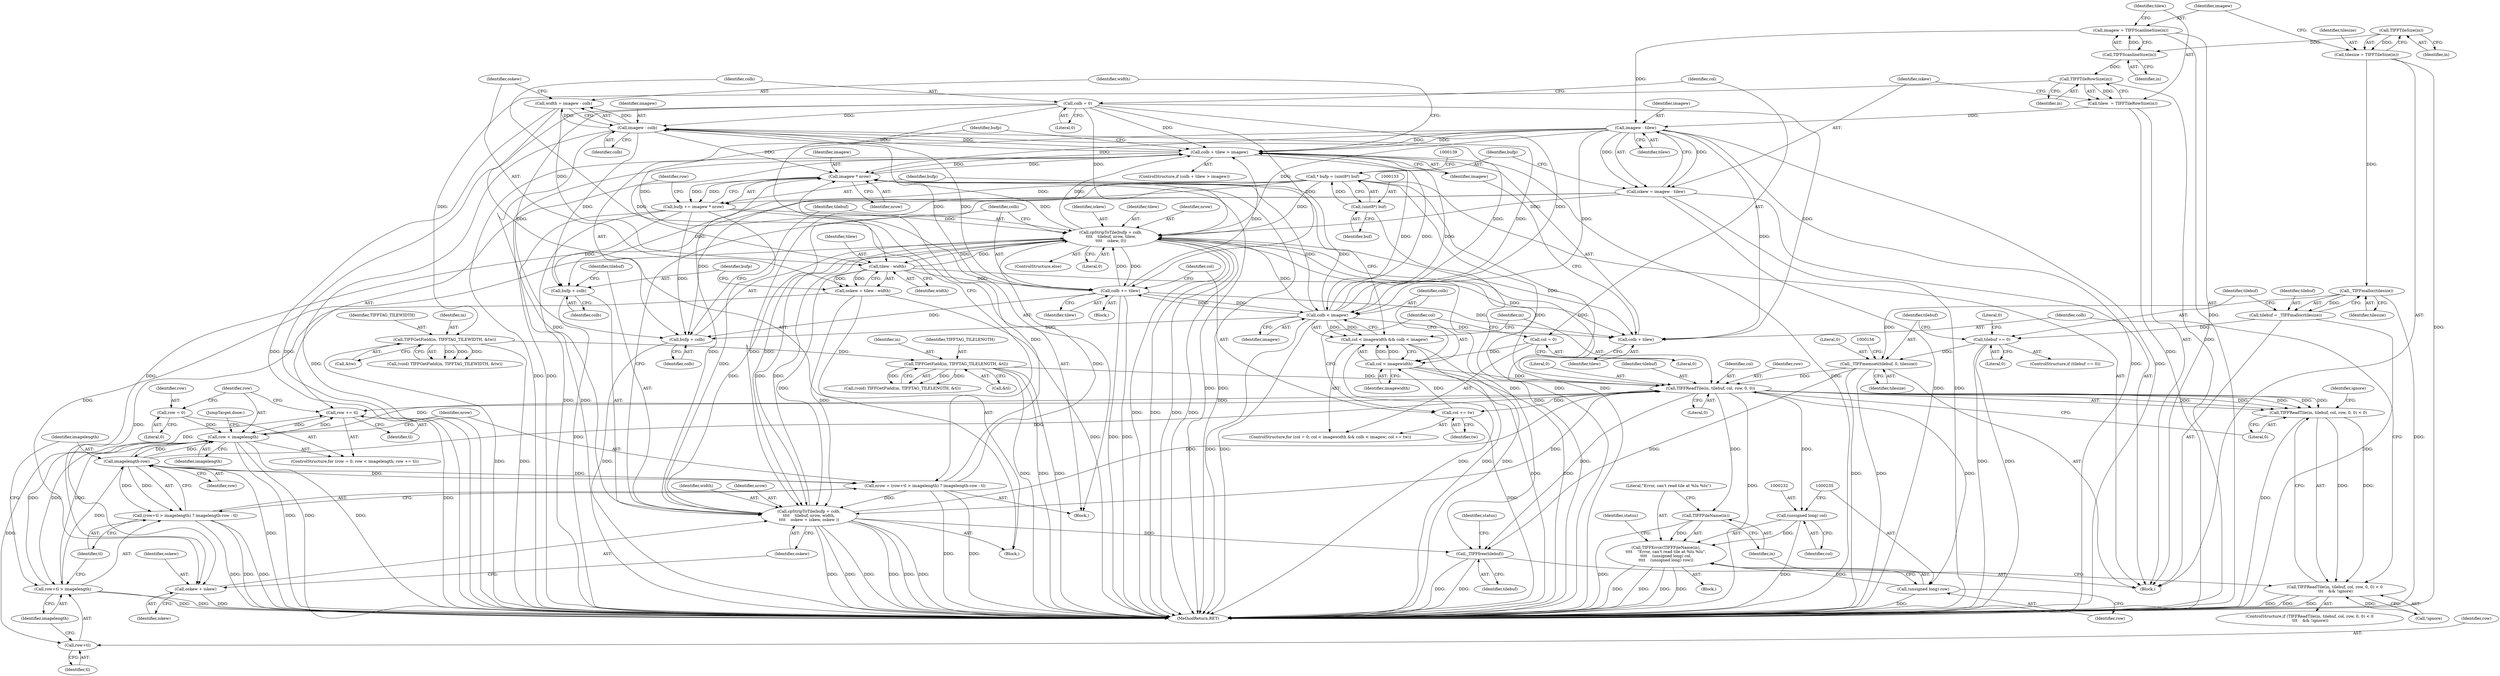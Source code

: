 digraph "0_libtiff_5ad9d8016fbb60109302d558f7edb2cb2a3bb8e3@integer" {
"1000249" [label="(Call,width = imagew - colb)"];
"1000251" [label="(Call,imagew - colb)"];
"1000242" [label="(Call,colb + tilew > imagew)"];
"1000281" [label="(Call,colb += tilew)"];
"1000257" [label="(Call,tilew - width)"];
"1000126" [label="(Call,imagew - tilew)"];
"1000114" [label="(Call,imagew = TIFFScanlineSize(in))"];
"1000116" [label="(Call,TIFFScanlineSize(in))"];
"1000110" [label="(Call,TIFFTileSize(in))"];
"1000119" [label="(Call,tilew  = TIFFTileRowSize(in))"];
"1000121" [label="(Call,TIFFTileRowSize(in))"];
"1000272" [label="(Call,cpStripToTile(bufp + colb,\n\t\t\t\t    tilebuf, nrow, tilew,\n\t\t\t\t    iskew, 0))"];
"1000284" [label="(Call,bufp += imagew * nrow)"];
"1000286" [label="(Call,imagew * nrow)"];
"1000206" [label="(Call,colb < imagew)"];
"1000194" [label="(Call,colb = 0)"];
"1000181" [label="(Call,nrow = (row+tl > imagelength) ? imagelength-row : tl)"];
"1000189" [label="(Call,imagelength-row)"];
"1000184" [label="(Call,row+tl > imagelength)"];
"1000173" [label="(Call,row < imagelength)"];
"1000170" [label="(Call,row = 0)"];
"1000176" [label="(Call,row += tl)"];
"1000216" [label="(Call,TIFFReadTile(in, tilebuf, col, row, 0, 0))"];
"1000164" [label="(Call,TIFFGetField(in, TIFFTAG_TILELENGTH, &tl))"];
"1000157" [label="(Call,TIFFGetField(in, TIFFTAG_TILEWIDTH, &tw))"];
"1000151" [label="(Call,_TIFFmemset(tilebuf, 0, tilesize))"];
"1000146" [label="(Call,tilebuf == 0)"];
"1000141" [label="(Call,tilebuf = _TIFFmalloc(tilesize))"];
"1000143" [label="(Call,_TIFFmalloc(tilesize))"];
"1000108" [label="(Call,tilesize = TIFFTileSize(in))"];
"1000260" [label="(Call,cpStripToTile(bufp + colb,\n\t\t\t\t    tilebuf, nrow, width,\n\t\t\t\t    oskew + iskew, oskew ))"];
"1000130" [label="(Call,* bufp = (uint8*) buf)"];
"1000132" [label="(Call,(uint8*) buf)"];
"1000255" [label="(Call,oskew = tilew - width)"];
"1000124" [label="(Call,iskew = imagew - tilew)"];
"1000203" [label="(Call,col < imagewidth)"];
"1000209" [label="(Call,col += tw)"];
"1000199" [label="(Call,col = 0)"];
"1000249" [label="(Call,width = imagew - colb)"];
"1000202" [label="(Call,col < imagewidth && colb < imagew)"];
"1000243" [label="(Call,colb + tilew)"];
"1000267" [label="(Call,oskew + iskew)"];
"1000273" [label="(Call,bufp + colb)"];
"1000261" [label="(Call,bufp + colb)"];
"1000290" [label="(Call,_TIFFfree(tilebuf))"];
"1000183" [label="(Call,(row+tl > imagelength) ? imagelength-row : tl)"];
"1000185" [label="(Call,row+tl)"];
"1000215" [label="(Call,TIFFReadTile(in, tilebuf, col, row, 0, 0) < 0)"];
"1000214" [label="(Call,TIFFReadTile(in, tilebuf, col, row, 0, 0) < 0\n \t\t\t    && !ignore)"];
"1000228" [label="(Call,TIFFFileName(in))"];
"1000227" [label="(Call,TIFFError(TIFFFileName(in),\n\t\t\t\t    \"Error, can't read tile at %lu %lu\",\n\t\t\t\t    (unsigned long) col,\n\t\t\t\t    (unsigned long) row))"];
"1000231" [label="(Call,(unsigned long) col)"];
"1000234" [label="(Call,(unsigned long) row)"];
"1000195" [label="(Identifier,colb)"];
"1000204" [label="(Identifier,col)"];
"1000110" [label="(Call,TIFFTileSize(in))"];
"1000276" [label="(Identifier,tilebuf)"];
"1000225" [label="(Identifier,ignore)"];
"1000172" [label="(Literal,0)"];
"1000281" [label="(Call,colb += tilew)"];
"1000178" [label="(Identifier,tl)"];
"1000270" [label="(Identifier,oskew)"];
"1000234" [label="(Call,(unsigned long) row)"];
"1000130" [label="(Call,* bufp = (uint8*) buf)"];
"1000132" [label="(Call,(uint8*) buf)"];
"1000268" [label="(Identifier,oskew)"];
"1000251" [label="(Call,imagew - colb)"];
"1000196" [label="(Literal,0)"];
"1000162" [label="(Call,(void) TIFFGetField(in, TIFFTAG_TILELENGTH, &tl))"];
"1000242" [label="(Call,colb + tilew > imagew)"];
"1000194" [label="(Call,colb = 0)"];
"1000116" [label="(Call,TIFFScanlineSize(in))"];
"1000122" [label="(Identifier,in)"];
"1000271" [label="(ControlStructure,else)"];
"1000176" [label="(Call,row += tl)"];
"1000175" [label="(Identifier,imagelength)"];
"1000215" [label="(Call,TIFFReadTile(in, tilebuf, col, row, 0, 0) < 0)"];
"1000219" [label="(Identifier,col)"];
"1000131" [label="(Identifier,bufp)"];
"1000260" [label="(Call,cpStripToTile(bufp + colb,\n\t\t\t\t    tilebuf, nrow, width,\n\t\t\t\t    oskew + iskew, oskew ))"];
"1000198" [label="(ControlStructure,for (col = 0; col < imagewidth && colb < imagew; col += tw))"];
"1000263" [label="(Identifier,colb)"];
"1000150" [label="(Literal,0)"];
"1000280" [label="(Literal,0)"];
"1000212" [label="(Block,)"];
"1000253" [label="(Identifier,colb)"];
"1000188" [label="(Identifier,imagelength)"];
"1000181" [label="(Call,nrow = (row+tl > imagelength) ? imagelength-row : tl)"];
"1000262" [label="(Identifier,bufp)"];
"1000256" [label="(Identifier,oskew)"];
"1000226" [label="(Block,)"];
"1000275" [label="(Identifier,colb)"];
"1000285" [label="(Identifier,bufp)"];
"1000154" [label="(Identifier,tilesize)"];
"1000224" [label="(Call,!ignore)"];
"1000182" [label="(Identifier,nrow)"];
"1000152" [label="(Identifier,tilebuf)"];
"1000246" [label="(Identifier,imagew)"];
"1000243" [label="(Call,colb + tilew)"];
"1000165" [label="(Identifier,in)"];
"1000207" [label="(Identifier,colb)"];
"1000247" [label="(Block,)"];
"1000279" [label="(Identifier,iskew)"];
"1000222" [label="(Literal,0)"];
"1000289" [label="(JumpTarget,done:)"];
"1000121" [label="(Call,TIFFTileRowSize(in))"];
"1000126" [label="(Call,imagew - tilew)"];
"1000151" [label="(Call,_TIFFmemset(tilebuf, 0, tilesize))"];
"1000216" [label="(Call,TIFFReadTile(in, tilebuf, col, row, 0, 0))"];
"1000148" [label="(Literal,0)"];
"1000147" [label="(Identifier,tilebuf)"];
"1000145" [label="(ControlStructure,if (tilebuf == 0))"];
"1000177" [label="(Identifier,row)"];
"1000146" [label="(Call,tilebuf == 0)"];
"1000115" [label="(Identifier,imagew)"];
"1000220" [label="(Identifier,row)"];
"1000286" [label="(Call,imagew * nrow)"];
"1000111" [label="(Identifier,in)"];
"1000273" [label="(Call,bufp + colb)"];
"1000269" [label="(Identifier,iskew)"];
"1000227" [label="(Call,TIFFError(TIFFFileName(in),\n\t\t\t\t    \"Error, can't read tile at %lu %lu\",\n\t\t\t\t    (unsigned long) col,\n\t\t\t\t    (unsigned long) row))"];
"1000267" [label="(Call,oskew + iskew)"];
"1000155" [label="(Call,(void) TIFFGetField(in, TIFFTAG_TILEWIDTH, &tw))"];
"1000108" [label="(Call,tilesize = TIFFTileSize(in))"];
"1000250" [label="(Identifier,width)"];
"1000203" [label="(Call,col < imagewidth)"];
"1000125" [label="(Identifier,iskew)"];
"1000191" [label="(Identifier,row)"];
"1000192" [label="(Identifier,tl)"];
"1000278" [label="(Identifier,tilew)"];
"1000206" [label="(Call,colb < imagew)"];
"1000153" [label="(Literal,0)"];
"1000228" [label="(Call,TIFFFileName(in))"];
"1000236" [label="(Identifier,row)"];
"1000277" [label="(Identifier,nrow)"];
"1000230" [label="(Literal,\"Error, can't read tile at %lu %lu\")"];
"1000187" [label="(Identifier,tl)"];
"1000124" [label="(Call,iskew = imagew - tilew)"];
"1000233" [label="(Identifier,col)"];
"1000294" [label="(MethodReturn,RET)"];
"1000282" [label="(Identifier,colb)"];
"1000158" [label="(Identifier,in)"];
"1000274" [label="(Identifier,bufp)"];
"1000218" [label="(Identifier,tilebuf)"];
"1000221" [label="(Literal,0)"];
"1000164" [label="(Call,TIFFGetField(in, TIFFTAG_TILELENGTH, &tl))"];
"1000245" [label="(Identifier,tilew)"];
"1000171" [label="(Identifier,row)"];
"1000266" [label="(Identifier,width)"];
"1000238" [label="(Identifier,status)"];
"1000200" [label="(Identifier,col)"];
"1000261" [label="(Call,bufp + colb)"];
"1000209" [label="(Call,col += tw)"];
"1000214" [label="(Call,TIFFReadTile(in, tilebuf, col, row, 0, 0) < 0\n \t\t\t    && !ignore)"];
"1000249" [label="(Call,width = imagew - colb)"];
"1000119" [label="(Call,tilew  = TIFFTileRowSize(in))"];
"1000144" [label="(Identifier,tilesize)"];
"1000120" [label="(Identifier,tilew)"];
"1000184" [label="(Call,row+tl > imagelength)"];
"1000264" [label="(Identifier,tilebuf)"];
"1000117" [label="(Identifier,in)"];
"1000244" [label="(Identifier,colb)"];
"1000229" [label="(Identifier,in)"];
"1000166" [label="(Identifier,TIFFTAG_TILELENGTH)"];
"1000272" [label="(Call,cpStripToTile(bufp + colb,\n\t\t\t\t    tilebuf, nrow, tilew,\n\t\t\t\t    iskew, 0))"];
"1000143" [label="(Call,_TIFFmalloc(tilesize))"];
"1000170" [label="(Call,row = 0)"];
"1000293" [label="(Identifier,status)"];
"1000186" [label="(Identifier,row)"];
"1000128" [label="(Identifier,tilew)"];
"1000190" [label="(Identifier,imagelength)"];
"1000258" [label="(Identifier,tilew)"];
"1000283" [label="(Identifier,tilew)"];
"1000160" [label="(Call,&tw)"];
"1000241" [label="(ControlStructure,if (colb + tilew > imagew))"];
"1000223" [label="(Literal,0)"];
"1000208" [label="(Identifier,imagew)"];
"1000185" [label="(Call,row+tl)"];
"1000157" [label="(Call,TIFFGetField(in, TIFFTAG_TILEWIDTH, &tw))"];
"1000211" [label="(Identifier,tw)"];
"1000179" [label="(Block,)"];
"1000183" [label="(Call,(row+tl > imagelength) ? imagelength-row : tl)"];
"1000290" [label="(Call,_TIFFfree(tilebuf))"];
"1000255" [label="(Call,oskew = tilew - width)"];
"1000114" [label="(Call,imagew = TIFFScanlineSize(in))"];
"1000231" [label="(Call,(unsigned long) col)"];
"1000201" [label="(Literal,0)"];
"1000291" [label="(Identifier,tilebuf)"];
"1000265" [label="(Identifier,nrow)"];
"1000202" [label="(Call,col < imagewidth && colb < imagew)"];
"1000169" [label="(ControlStructure,for (row = 0; row < imagelength; row += tl))"];
"1000259" [label="(Identifier,width)"];
"1000199" [label="(Call,col = 0)"];
"1000205" [label="(Identifier,imagewidth)"];
"1000284" [label="(Call,bufp += imagew * nrow)"];
"1000102" [label="(Block,)"];
"1000174" [label="(Identifier,row)"];
"1000210" [label="(Identifier,col)"];
"1000159" [label="(Identifier,TIFFTAG_TILEWIDTH)"];
"1000142" [label="(Identifier,tilebuf)"];
"1000127" [label="(Identifier,imagew)"];
"1000217" [label="(Identifier,in)"];
"1000252" [label="(Identifier,imagew)"];
"1000109" [label="(Identifier,tilesize)"];
"1000213" [label="(ControlStructure,if (TIFFReadTile(in, tilebuf, col, row, 0, 0) < 0\n \t\t\t    && !ignore))"];
"1000141" [label="(Call,tilebuf = _TIFFmalloc(tilesize))"];
"1000257" [label="(Call,tilew - width)"];
"1000189" [label="(Call,imagelength-row)"];
"1000287" [label="(Identifier,imagew)"];
"1000173" [label="(Call,row < imagelength)"];
"1000167" [label="(Call,&tl)"];
"1000288" [label="(Identifier,nrow)"];
"1000134" [label="(Identifier,buf)"];
"1000249" -> "1000247"  [label="AST: "];
"1000249" -> "1000251"  [label="CFG: "];
"1000250" -> "1000249"  [label="AST: "];
"1000251" -> "1000249"  [label="AST: "];
"1000256" -> "1000249"  [label="CFG: "];
"1000249" -> "1000294"  [label="DDG: "];
"1000251" -> "1000249"  [label="DDG: "];
"1000251" -> "1000249"  [label="DDG: "];
"1000249" -> "1000257"  [label="DDG: "];
"1000251" -> "1000253"  [label="CFG: "];
"1000252" -> "1000251"  [label="AST: "];
"1000253" -> "1000251"  [label="AST: "];
"1000251" -> "1000294"  [label="DDG: "];
"1000251" -> "1000206"  [label="DDG: "];
"1000251" -> "1000242"  [label="DDG: "];
"1000242" -> "1000251"  [label="DDG: "];
"1000281" -> "1000251"  [label="DDG: "];
"1000194" -> "1000251"  [label="DDG: "];
"1000206" -> "1000251"  [label="DDG: "];
"1000251" -> "1000260"  [label="DDG: "];
"1000251" -> "1000261"  [label="DDG: "];
"1000251" -> "1000281"  [label="DDG: "];
"1000251" -> "1000286"  [label="DDG: "];
"1000242" -> "1000241"  [label="AST: "];
"1000242" -> "1000246"  [label="CFG: "];
"1000243" -> "1000242"  [label="AST: "];
"1000246" -> "1000242"  [label="AST: "];
"1000250" -> "1000242"  [label="CFG: "];
"1000274" -> "1000242"  [label="CFG: "];
"1000242" -> "1000294"  [label="DDG: "];
"1000242" -> "1000294"  [label="DDG: "];
"1000242" -> "1000294"  [label="DDG: "];
"1000242" -> "1000206"  [label="DDG: "];
"1000281" -> "1000242"  [label="DDG: "];
"1000194" -> "1000242"  [label="DDG: "];
"1000206" -> "1000242"  [label="DDG: "];
"1000206" -> "1000242"  [label="DDG: "];
"1000126" -> "1000242"  [label="DDG: "];
"1000126" -> "1000242"  [label="DDG: "];
"1000257" -> "1000242"  [label="DDG: "];
"1000272" -> "1000242"  [label="DDG: "];
"1000286" -> "1000242"  [label="DDG: "];
"1000242" -> "1000286"  [label="DDG: "];
"1000281" -> "1000212"  [label="AST: "];
"1000281" -> "1000283"  [label="CFG: "];
"1000282" -> "1000281"  [label="AST: "];
"1000283" -> "1000281"  [label="AST: "];
"1000210" -> "1000281"  [label="CFG: "];
"1000281" -> "1000294"  [label="DDG: "];
"1000281" -> "1000294"  [label="DDG: "];
"1000281" -> "1000206"  [label="DDG: "];
"1000281" -> "1000243"  [label="DDG: "];
"1000281" -> "1000272"  [label="DDG: "];
"1000281" -> "1000273"  [label="DDG: "];
"1000257" -> "1000281"  [label="DDG: "];
"1000272" -> "1000281"  [label="DDG: "];
"1000194" -> "1000281"  [label="DDG: "];
"1000206" -> "1000281"  [label="DDG: "];
"1000257" -> "1000255"  [label="AST: "];
"1000257" -> "1000259"  [label="CFG: "];
"1000258" -> "1000257"  [label="AST: "];
"1000259" -> "1000257"  [label="AST: "];
"1000255" -> "1000257"  [label="CFG: "];
"1000257" -> "1000243"  [label="DDG: "];
"1000257" -> "1000255"  [label="DDG: "];
"1000257" -> "1000255"  [label="DDG: "];
"1000126" -> "1000257"  [label="DDG: "];
"1000272" -> "1000257"  [label="DDG: "];
"1000257" -> "1000260"  [label="DDG: "];
"1000257" -> "1000272"  [label="DDG: "];
"1000126" -> "1000124"  [label="AST: "];
"1000126" -> "1000128"  [label="CFG: "];
"1000127" -> "1000126"  [label="AST: "];
"1000128" -> "1000126"  [label="AST: "];
"1000124" -> "1000126"  [label="CFG: "];
"1000126" -> "1000294"  [label="DDG: "];
"1000126" -> "1000294"  [label="DDG: "];
"1000126" -> "1000124"  [label="DDG: "];
"1000126" -> "1000124"  [label="DDG: "];
"1000114" -> "1000126"  [label="DDG: "];
"1000119" -> "1000126"  [label="DDG: "];
"1000126" -> "1000206"  [label="DDG: "];
"1000126" -> "1000243"  [label="DDG: "];
"1000126" -> "1000272"  [label="DDG: "];
"1000126" -> "1000286"  [label="DDG: "];
"1000114" -> "1000102"  [label="AST: "];
"1000114" -> "1000116"  [label="CFG: "];
"1000115" -> "1000114"  [label="AST: "];
"1000116" -> "1000114"  [label="AST: "];
"1000120" -> "1000114"  [label="CFG: "];
"1000114" -> "1000294"  [label="DDG: "];
"1000116" -> "1000114"  [label="DDG: "];
"1000116" -> "1000117"  [label="CFG: "];
"1000117" -> "1000116"  [label="AST: "];
"1000110" -> "1000116"  [label="DDG: "];
"1000116" -> "1000121"  [label="DDG: "];
"1000110" -> "1000108"  [label="AST: "];
"1000110" -> "1000111"  [label="CFG: "];
"1000111" -> "1000110"  [label="AST: "];
"1000108" -> "1000110"  [label="CFG: "];
"1000110" -> "1000108"  [label="DDG: "];
"1000119" -> "1000102"  [label="AST: "];
"1000119" -> "1000121"  [label="CFG: "];
"1000120" -> "1000119"  [label="AST: "];
"1000121" -> "1000119"  [label="AST: "];
"1000125" -> "1000119"  [label="CFG: "];
"1000119" -> "1000294"  [label="DDG: "];
"1000121" -> "1000119"  [label="DDG: "];
"1000121" -> "1000122"  [label="CFG: "];
"1000122" -> "1000121"  [label="AST: "];
"1000121" -> "1000294"  [label="DDG: "];
"1000121" -> "1000157"  [label="DDG: "];
"1000272" -> "1000271"  [label="AST: "];
"1000272" -> "1000280"  [label="CFG: "];
"1000273" -> "1000272"  [label="AST: "];
"1000276" -> "1000272"  [label="AST: "];
"1000277" -> "1000272"  [label="AST: "];
"1000278" -> "1000272"  [label="AST: "];
"1000279" -> "1000272"  [label="AST: "];
"1000280" -> "1000272"  [label="AST: "];
"1000282" -> "1000272"  [label="CFG: "];
"1000272" -> "1000294"  [label="DDG: "];
"1000272" -> "1000294"  [label="DDG: "];
"1000272" -> "1000294"  [label="DDG: "];
"1000272" -> "1000294"  [label="DDG: "];
"1000272" -> "1000216"  [label="DDG: "];
"1000272" -> "1000243"  [label="DDG: "];
"1000272" -> "1000260"  [label="DDG: "];
"1000272" -> "1000260"  [label="DDG: "];
"1000272" -> "1000267"  [label="DDG: "];
"1000284" -> "1000272"  [label="DDG: "];
"1000130" -> "1000272"  [label="DDG: "];
"1000194" -> "1000272"  [label="DDG: "];
"1000206" -> "1000272"  [label="DDG: "];
"1000216" -> "1000272"  [label="DDG: "];
"1000181" -> "1000272"  [label="DDG: "];
"1000260" -> "1000272"  [label="DDG: "];
"1000124" -> "1000272"  [label="DDG: "];
"1000272" -> "1000286"  [label="DDG: "];
"1000272" -> "1000290"  [label="DDG: "];
"1000284" -> "1000179"  [label="AST: "];
"1000284" -> "1000286"  [label="CFG: "];
"1000285" -> "1000284"  [label="AST: "];
"1000286" -> "1000284"  [label="AST: "];
"1000177" -> "1000284"  [label="CFG: "];
"1000284" -> "1000294"  [label="DDG: "];
"1000284" -> "1000294"  [label="DDG: "];
"1000284" -> "1000260"  [label="DDG: "];
"1000284" -> "1000261"  [label="DDG: "];
"1000284" -> "1000273"  [label="DDG: "];
"1000286" -> "1000284"  [label="DDG: "];
"1000286" -> "1000284"  [label="DDG: "];
"1000130" -> "1000284"  [label="DDG: "];
"1000286" -> "1000288"  [label="CFG: "];
"1000287" -> "1000286"  [label="AST: "];
"1000288" -> "1000286"  [label="AST: "];
"1000286" -> "1000294"  [label="DDG: "];
"1000286" -> "1000294"  [label="DDG: "];
"1000286" -> "1000206"  [label="DDG: "];
"1000206" -> "1000286"  [label="DDG: "];
"1000181" -> "1000286"  [label="DDG: "];
"1000260" -> "1000286"  [label="DDG: "];
"1000206" -> "1000202"  [label="AST: "];
"1000206" -> "1000208"  [label="CFG: "];
"1000207" -> "1000206"  [label="AST: "];
"1000208" -> "1000206"  [label="AST: "];
"1000202" -> "1000206"  [label="CFG: "];
"1000206" -> "1000294"  [label="DDG: "];
"1000206" -> "1000294"  [label="DDG: "];
"1000206" -> "1000202"  [label="DDG: "];
"1000206" -> "1000202"  [label="DDG: "];
"1000194" -> "1000206"  [label="DDG: "];
"1000206" -> "1000243"  [label="DDG: "];
"1000206" -> "1000273"  [label="DDG: "];
"1000194" -> "1000179"  [label="AST: "];
"1000194" -> "1000196"  [label="CFG: "];
"1000195" -> "1000194"  [label="AST: "];
"1000196" -> "1000194"  [label="AST: "];
"1000200" -> "1000194"  [label="CFG: "];
"1000194" -> "1000294"  [label="DDG: "];
"1000194" -> "1000243"  [label="DDG: "];
"1000194" -> "1000273"  [label="DDG: "];
"1000181" -> "1000179"  [label="AST: "];
"1000181" -> "1000183"  [label="CFG: "];
"1000182" -> "1000181"  [label="AST: "];
"1000183" -> "1000181"  [label="AST: "];
"1000195" -> "1000181"  [label="CFG: "];
"1000181" -> "1000294"  [label="DDG: "];
"1000181" -> "1000294"  [label="DDG: "];
"1000189" -> "1000181"  [label="DDG: "];
"1000189" -> "1000181"  [label="DDG: "];
"1000181" -> "1000260"  [label="DDG: "];
"1000189" -> "1000183"  [label="AST: "];
"1000189" -> "1000191"  [label="CFG: "];
"1000190" -> "1000189"  [label="AST: "];
"1000191" -> "1000189"  [label="AST: "];
"1000183" -> "1000189"  [label="CFG: "];
"1000189" -> "1000294"  [label="DDG: "];
"1000189" -> "1000173"  [label="DDG: "];
"1000189" -> "1000176"  [label="DDG: "];
"1000189" -> "1000183"  [label="DDG: "];
"1000189" -> "1000183"  [label="DDG: "];
"1000184" -> "1000189"  [label="DDG: "];
"1000173" -> "1000189"  [label="DDG: "];
"1000189" -> "1000216"  [label="DDG: "];
"1000184" -> "1000183"  [label="AST: "];
"1000184" -> "1000188"  [label="CFG: "];
"1000185" -> "1000184"  [label="AST: "];
"1000188" -> "1000184"  [label="AST: "];
"1000190" -> "1000184"  [label="CFG: "];
"1000192" -> "1000184"  [label="CFG: "];
"1000184" -> "1000294"  [label="DDG: "];
"1000184" -> "1000294"  [label="DDG: "];
"1000184" -> "1000173"  [label="DDG: "];
"1000173" -> "1000184"  [label="DDG: "];
"1000173" -> "1000184"  [label="DDG: "];
"1000173" -> "1000169"  [label="AST: "];
"1000173" -> "1000175"  [label="CFG: "];
"1000174" -> "1000173"  [label="AST: "];
"1000175" -> "1000173"  [label="AST: "];
"1000182" -> "1000173"  [label="CFG: "];
"1000289" -> "1000173"  [label="CFG: "];
"1000173" -> "1000294"  [label="DDG: "];
"1000173" -> "1000294"  [label="DDG: "];
"1000173" -> "1000294"  [label="DDG: "];
"1000170" -> "1000173"  [label="DDG: "];
"1000176" -> "1000173"  [label="DDG: "];
"1000173" -> "1000176"  [label="DDG: "];
"1000173" -> "1000185"  [label="DDG: "];
"1000173" -> "1000216"  [label="DDG: "];
"1000170" -> "1000169"  [label="AST: "];
"1000170" -> "1000172"  [label="CFG: "];
"1000171" -> "1000170"  [label="AST: "];
"1000172" -> "1000170"  [label="AST: "];
"1000174" -> "1000170"  [label="CFG: "];
"1000176" -> "1000169"  [label="AST: "];
"1000176" -> "1000178"  [label="CFG: "];
"1000177" -> "1000176"  [label="AST: "];
"1000178" -> "1000176"  [label="AST: "];
"1000174" -> "1000176"  [label="CFG: "];
"1000176" -> "1000294"  [label="DDG: "];
"1000216" -> "1000176"  [label="DDG: "];
"1000216" -> "1000215"  [label="AST: "];
"1000216" -> "1000222"  [label="CFG: "];
"1000217" -> "1000216"  [label="AST: "];
"1000218" -> "1000216"  [label="AST: "];
"1000219" -> "1000216"  [label="AST: "];
"1000220" -> "1000216"  [label="AST: "];
"1000221" -> "1000216"  [label="AST: "];
"1000222" -> "1000216"  [label="AST: "];
"1000223" -> "1000216"  [label="CFG: "];
"1000216" -> "1000294"  [label="DDG: "];
"1000216" -> "1000209"  [label="DDG: "];
"1000216" -> "1000215"  [label="DDG: "];
"1000216" -> "1000215"  [label="DDG: "];
"1000216" -> "1000215"  [label="DDG: "];
"1000216" -> "1000215"  [label="DDG: "];
"1000216" -> "1000215"  [label="DDG: "];
"1000164" -> "1000216"  [label="DDG: "];
"1000151" -> "1000216"  [label="DDG: "];
"1000260" -> "1000216"  [label="DDG: "];
"1000203" -> "1000216"  [label="DDG: "];
"1000216" -> "1000228"  [label="DDG: "];
"1000216" -> "1000231"  [label="DDG: "];
"1000216" -> "1000234"  [label="DDG: "];
"1000216" -> "1000260"  [label="DDG: "];
"1000216" -> "1000290"  [label="DDG: "];
"1000164" -> "1000162"  [label="AST: "];
"1000164" -> "1000167"  [label="CFG: "];
"1000165" -> "1000164"  [label="AST: "];
"1000166" -> "1000164"  [label="AST: "];
"1000167" -> "1000164"  [label="AST: "];
"1000162" -> "1000164"  [label="CFG: "];
"1000164" -> "1000294"  [label="DDG: "];
"1000164" -> "1000294"  [label="DDG: "];
"1000164" -> "1000294"  [label="DDG: "];
"1000164" -> "1000162"  [label="DDG: "];
"1000164" -> "1000162"  [label="DDG: "];
"1000164" -> "1000162"  [label="DDG: "];
"1000157" -> "1000164"  [label="DDG: "];
"1000157" -> "1000155"  [label="AST: "];
"1000157" -> "1000160"  [label="CFG: "];
"1000158" -> "1000157"  [label="AST: "];
"1000159" -> "1000157"  [label="AST: "];
"1000160" -> "1000157"  [label="AST: "];
"1000155" -> "1000157"  [label="CFG: "];
"1000157" -> "1000294"  [label="DDG: "];
"1000157" -> "1000294"  [label="DDG: "];
"1000157" -> "1000155"  [label="DDG: "];
"1000157" -> "1000155"  [label="DDG: "];
"1000157" -> "1000155"  [label="DDG: "];
"1000151" -> "1000102"  [label="AST: "];
"1000151" -> "1000154"  [label="CFG: "];
"1000152" -> "1000151"  [label="AST: "];
"1000153" -> "1000151"  [label="AST: "];
"1000154" -> "1000151"  [label="AST: "];
"1000156" -> "1000151"  [label="CFG: "];
"1000151" -> "1000294"  [label="DDG: "];
"1000151" -> "1000294"  [label="DDG: "];
"1000146" -> "1000151"  [label="DDG: "];
"1000143" -> "1000151"  [label="DDG: "];
"1000151" -> "1000290"  [label="DDG: "];
"1000146" -> "1000145"  [label="AST: "];
"1000146" -> "1000148"  [label="CFG: "];
"1000147" -> "1000146"  [label="AST: "];
"1000148" -> "1000146"  [label="AST: "];
"1000150" -> "1000146"  [label="CFG: "];
"1000152" -> "1000146"  [label="CFG: "];
"1000146" -> "1000294"  [label="DDG: "];
"1000146" -> "1000294"  [label="DDG: "];
"1000141" -> "1000146"  [label="DDG: "];
"1000141" -> "1000102"  [label="AST: "];
"1000141" -> "1000143"  [label="CFG: "];
"1000142" -> "1000141"  [label="AST: "];
"1000143" -> "1000141"  [label="AST: "];
"1000147" -> "1000141"  [label="CFG: "];
"1000141" -> "1000294"  [label="DDG: "];
"1000143" -> "1000141"  [label="DDG: "];
"1000143" -> "1000144"  [label="CFG: "];
"1000144" -> "1000143"  [label="AST: "];
"1000143" -> "1000294"  [label="DDG: "];
"1000108" -> "1000143"  [label="DDG: "];
"1000108" -> "1000102"  [label="AST: "];
"1000109" -> "1000108"  [label="AST: "];
"1000115" -> "1000108"  [label="CFG: "];
"1000108" -> "1000294"  [label="DDG: "];
"1000260" -> "1000247"  [label="AST: "];
"1000260" -> "1000270"  [label="CFG: "];
"1000261" -> "1000260"  [label="AST: "];
"1000264" -> "1000260"  [label="AST: "];
"1000265" -> "1000260"  [label="AST: "];
"1000266" -> "1000260"  [label="AST: "];
"1000267" -> "1000260"  [label="AST: "];
"1000270" -> "1000260"  [label="AST: "];
"1000282" -> "1000260"  [label="CFG: "];
"1000260" -> "1000294"  [label="DDG: "];
"1000260" -> "1000294"  [label="DDG: "];
"1000260" -> "1000294"  [label="DDG: "];
"1000260" -> "1000294"  [label="DDG: "];
"1000260" -> "1000294"  [label="DDG: "];
"1000260" -> "1000294"  [label="DDG: "];
"1000130" -> "1000260"  [label="DDG: "];
"1000255" -> "1000260"  [label="DDG: "];
"1000124" -> "1000260"  [label="DDG: "];
"1000260" -> "1000290"  [label="DDG: "];
"1000130" -> "1000102"  [label="AST: "];
"1000130" -> "1000132"  [label="CFG: "];
"1000131" -> "1000130"  [label="AST: "];
"1000132" -> "1000130"  [label="AST: "];
"1000139" -> "1000130"  [label="CFG: "];
"1000130" -> "1000294"  [label="DDG: "];
"1000130" -> "1000294"  [label="DDG: "];
"1000132" -> "1000130"  [label="DDG: "];
"1000130" -> "1000261"  [label="DDG: "];
"1000130" -> "1000273"  [label="DDG: "];
"1000132" -> "1000134"  [label="CFG: "];
"1000133" -> "1000132"  [label="AST: "];
"1000134" -> "1000132"  [label="AST: "];
"1000132" -> "1000294"  [label="DDG: "];
"1000255" -> "1000247"  [label="AST: "];
"1000256" -> "1000255"  [label="AST: "];
"1000262" -> "1000255"  [label="CFG: "];
"1000255" -> "1000294"  [label="DDG: "];
"1000255" -> "1000267"  [label="DDG: "];
"1000124" -> "1000102"  [label="AST: "];
"1000125" -> "1000124"  [label="AST: "];
"1000131" -> "1000124"  [label="CFG: "];
"1000124" -> "1000294"  [label="DDG: "];
"1000124" -> "1000294"  [label="DDG: "];
"1000124" -> "1000267"  [label="DDG: "];
"1000203" -> "1000202"  [label="AST: "];
"1000203" -> "1000205"  [label="CFG: "];
"1000204" -> "1000203"  [label="AST: "];
"1000205" -> "1000203"  [label="AST: "];
"1000207" -> "1000203"  [label="CFG: "];
"1000202" -> "1000203"  [label="CFG: "];
"1000203" -> "1000294"  [label="DDG: "];
"1000203" -> "1000294"  [label="DDG: "];
"1000203" -> "1000202"  [label="DDG: "];
"1000203" -> "1000202"  [label="DDG: "];
"1000209" -> "1000203"  [label="DDG: "];
"1000199" -> "1000203"  [label="DDG: "];
"1000209" -> "1000198"  [label="AST: "];
"1000209" -> "1000211"  [label="CFG: "];
"1000210" -> "1000209"  [label="AST: "];
"1000211" -> "1000209"  [label="AST: "];
"1000204" -> "1000209"  [label="CFG: "];
"1000209" -> "1000294"  [label="DDG: "];
"1000199" -> "1000198"  [label="AST: "];
"1000199" -> "1000201"  [label="CFG: "];
"1000200" -> "1000199"  [label="AST: "];
"1000201" -> "1000199"  [label="AST: "];
"1000204" -> "1000199"  [label="CFG: "];
"1000202" -> "1000198"  [label="AST: "];
"1000217" -> "1000202"  [label="CFG: "];
"1000285" -> "1000202"  [label="CFG: "];
"1000202" -> "1000294"  [label="DDG: "];
"1000202" -> "1000294"  [label="DDG: "];
"1000202" -> "1000294"  [label="DDG: "];
"1000243" -> "1000245"  [label="CFG: "];
"1000244" -> "1000243"  [label="AST: "];
"1000245" -> "1000243"  [label="AST: "];
"1000246" -> "1000243"  [label="CFG: "];
"1000267" -> "1000269"  [label="CFG: "];
"1000268" -> "1000267"  [label="AST: "];
"1000269" -> "1000267"  [label="AST: "];
"1000270" -> "1000267"  [label="CFG: "];
"1000267" -> "1000294"  [label="DDG: "];
"1000273" -> "1000275"  [label="CFG: "];
"1000274" -> "1000273"  [label="AST: "];
"1000275" -> "1000273"  [label="AST: "];
"1000276" -> "1000273"  [label="CFG: "];
"1000273" -> "1000294"  [label="DDG: "];
"1000261" -> "1000263"  [label="CFG: "];
"1000262" -> "1000261"  [label="AST: "];
"1000263" -> "1000261"  [label="AST: "];
"1000264" -> "1000261"  [label="CFG: "];
"1000261" -> "1000294"  [label="DDG: "];
"1000290" -> "1000102"  [label="AST: "];
"1000290" -> "1000291"  [label="CFG: "];
"1000291" -> "1000290"  [label="AST: "];
"1000293" -> "1000290"  [label="CFG: "];
"1000290" -> "1000294"  [label="DDG: "];
"1000290" -> "1000294"  [label="DDG: "];
"1000183" -> "1000192"  [label="CFG: "];
"1000192" -> "1000183"  [label="AST: "];
"1000183" -> "1000294"  [label="DDG: "];
"1000183" -> "1000294"  [label="DDG: "];
"1000183" -> "1000294"  [label="DDG: "];
"1000185" -> "1000187"  [label="CFG: "];
"1000186" -> "1000185"  [label="AST: "];
"1000187" -> "1000185"  [label="AST: "];
"1000188" -> "1000185"  [label="CFG: "];
"1000215" -> "1000214"  [label="AST: "];
"1000215" -> "1000223"  [label="CFG: "];
"1000223" -> "1000215"  [label="AST: "];
"1000225" -> "1000215"  [label="CFG: "];
"1000214" -> "1000215"  [label="CFG: "];
"1000215" -> "1000294"  [label="DDG: "];
"1000215" -> "1000214"  [label="DDG: "];
"1000215" -> "1000214"  [label="DDG: "];
"1000214" -> "1000213"  [label="AST: "];
"1000214" -> "1000224"  [label="CFG: "];
"1000224" -> "1000214"  [label="AST: "];
"1000229" -> "1000214"  [label="CFG: "];
"1000244" -> "1000214"  [label="CFG: "];
"1000214" -> "1000294"  [label="DDG: "];
"1000214" -> "1000294"  [label="DDG: "];
"1000214" -> "1000294"  [label="DDG: "];
"1000224" -> "1000214"  [label="DDG: "];
"1000228" -> "1000227"  [label="AST: "];
"1000228" -> "1000229"  [label="CFG: "];
"1000229" -> "1000228"  [label="AST: "];
"1000230" -> "1000228"  [label="CFG: "];
"1000228" -> "1000294"  [label="DDG: "];
"1000228" -> "1000227"  [label="DDG: "];
"1000227" -> "1000226"  [label="AST: "];
"1000227" -> "1000234"  [label="CFG: "];
"1000230" -> "1000227"  [label="AST: "];
"1000231" -> "1000227"  [label="AST: "];
"1000234" -> "1000227"  [label="AST: "];
"1000238" -> "1000227"  [label="CFG: "];
"1000227" -> "1000294"  [label="DDG: "];
"1000227" -> "1000294"  [label="DDG: "];
"1000227" -> "1000294"  [label="DDG: "];
"1000227" -> "1000294"  [label="DDG: "];
"1000231" -> "1000227"  [label="DDG: "];
"1000234" -> "1000227"  [label="DDG: "];
"1000231" -> "1000233"  [label="CFG: "];
"1000232" -> "1000231"  [label="AST: "];
"1000233" -> "1000231"  [label="AST: "];
"1000235" -> "1000231"  [label="CFG: "];
"1000231" -> "1000294"  [label="DDG: "];
"1000234" -> "1000236"  [label="CFG: "];
"1000235" -> "1000234"  [label="AST: "];
"1000236" -> "1000234"  [label="AST: "];
"1000234" -> "1000294"  [label="DDG: "];
}
